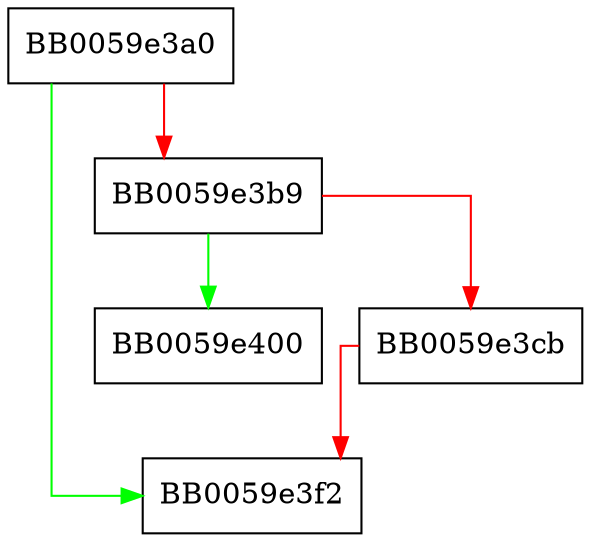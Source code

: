 digraph ossl_decoder_cache_flush {
  node [shape="box"];
  graph [splines=ortho];
  BB0059e3a0 -> BB0059e3f2 [color="green"];
  BB0059e3a0 -> BB0059e3b9 [color="red"];
  BB0059e3b9 -> BB0059e400 [color="green"];
  BB0059e3b9 -> BB0059e3cb [color="red"];
  BB0059e3cb -> BB0059e3f2 [color="red"];
}